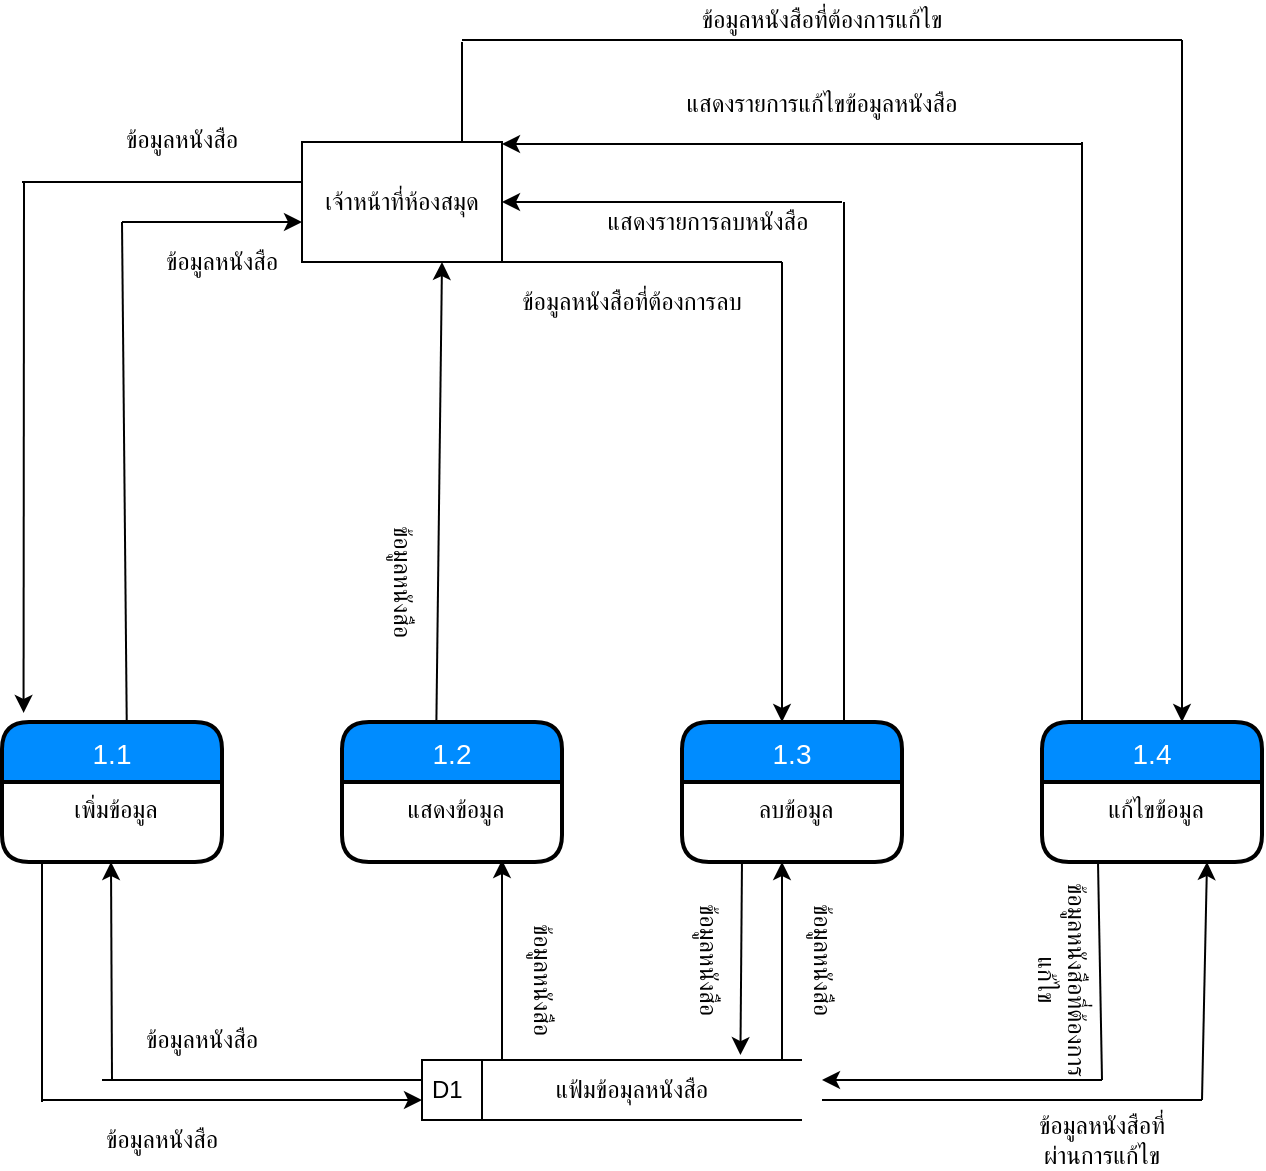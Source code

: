<mxfile version="12.7.1" type="google"><diagram id="fP9hNlB1HewkLErmZfsn" name="Page-1"><mxGraphModel dx="898" dy="1680" grid="1" gridSize="10" guides="1" tooltips="1" connect="1" arrows="1" fold="1" page="1" pageScale="1" pageWidth="827" pageHeight="1169" math="0" shadow="0"><root><mxCell id="0"/><mxCell id="1" parent="0"/><mxCell id="ui6FLsZd7jd9OxsNHjIK-2" value="1.1" style="swimlane;childLayout=stackLayout;horizontal=1;startSize=30;horizontalStack=0;fillColor=#008cff;fontColor=#FFFFFF;rounded=1;fontSize=14;fontStyle=0;strokeWidth=2;resizeParent=0;resizeLast=1;shadow=0;dashed=0;align=center;" vertex="1" parent="1"><mxGeometry x="60" y="301" width="110" height="70" as="geometry"/></mxCell><mxCell id="ui6FLsZd7jd9OxsNHjIK-3" value="เพิ่มข้อมูล" style="align=center;strokeColor=none;fillColor=none;spacingLeft=4;fontSize=12;verticalAlign=top;resizable=0;rotatable=0;part=1;" vertex="1" parent="ui6FLsZd7jd9OxsNHjIK-2"><mxGeometry y="30" width="110" height="40" as="geometry"/></mxCell><mxCell id="ui6FLsZd7jd9OxsNHjIK-11" value="1.2" style="swimlane;childLayout=stackLayout;horizontal=1;startSize=30;horizontalStack=0;fillColor=#008cff;fontColor=#FFFFFF;rounded=1;fontSize=14;fontStyle=0;strokeWidth=2;resizeParent=0;resizeLast=1;shadow=0;dashed=0;align=center;" vertex="1" parent="1"><mxGeometry x="230" y="301" width="110" height="70" as="geometry"/></mxCell><mxCell id="ui6FLsZd7jd9OxsNHjIK-12" value="แสดงข้อมูล" style="align=center;strokeColor=none;fillColor=none;spacingLeft=4;fontSize=12;verticalAlign=top;resizable=0;rotatable=0;part=1;" vertex="1" parent="ui6FLsZd7jd9OxsNHjIK-11"><mxGeometry y="30" width="110" height="40" as="geometry"/></mxCell><mxCell id="ui6FLsZd7jd9OxsNHjIK-13" value="1.3" style="swimlane;childLayout=stackLayout;horizontal=1;startSize=30;horizontalStack=0;fillColor=#008cff;fontColor=#FFFFFF;rounded=1;fontSize=14;fontStyle=0;strokeWidth=2;resizeParent=0;resizeLast=1;shadow=0;dashed=0;align=center;" vertex="1" parent="1"><mxGeometry x="400" y="301" width="110" height="70" as="geometry"/></mxCell><mxCell id="ui6FLsZd7jd9OxsNHjIK-14" value="ลบข้อมูล" style="align=center;strokeColor=none;fillColor=none;spacingLeft=4;fontSize=12;verticalAlign=top;resizable=0;rotatable=0;part=1;" vertex="1" parent="ui6FLsZd7jd9OxsNHjIK-13"><mxGeometry y="30" width="110" height="40" as="geometry"/></mxCell><mxCell id="ui6FLsZd7jd9OxsNHjIK-15" value="1.4" style="swimlane;childLayout=stackLayout;horizontal=1;startSize=30;horizontalStack=0;fillColor=#008cff;fontColor=#FFFFFF;rounded=1;fontSize=14;fontStyle=0;strokeWidth=2;resizeParent=0;resizeLast=1;shadow=0;dashed=0;align=center;" vertex="1" parent="1"><mxGeometry x="580" y="301" width="110" height="70" as="geometry"/></mxCell><mxCell id="ui6FLsZd7jd9OxsNHjIK-16" value="แก้ไขข้อมูล" style="align=center;strokeColor=none;fillColor=none;spacingLeft=4;fontSize=12;verticalAlign=top;resizable=0;rotatable=0;part=1;" vertex="1" parent="ui6FLsZd7jd9OxsNHjIK-15"><mxGeometry y="30" width="110" height="40" as="geometry"/></mxCell><mxCell id="ui6FLsZd7jd9OxsNHjIK-17" value="เจ้าหน้าที่ห้องสมุด" style="rounded=0;whiteSpace=wrap;html=1;align=center;" vertex="1" parent="1"><mxGeometry x="210" y="11" width="100" height="60" as="geometry"/></mxCell><mxCell id="ui6FLsZd7jd9OxsNHjIK-18" value="" style="endArrow=classic;html=1;entryX=0.098;entryY=-0.065;entryDx=0;entryDy=0;entryPerimeter=0;" edge="1" parent="1" target="ui6FLsZd7jd9OxsNHjIK-2"><mxGeometry width="50" height="50" relative="1" as="geometry"><mxPoint x="71" y="31" as="sourcePoint"/><mxPoint x="70" y="141" as="targetPoint"/></mxGeometry></mxCell><mxCell id="ui6FLsZd7jd9OxsNHjIK-26" value="" style="endArrow=classic;html=1;" edge="1" parent="1"><mxGeometry width="50" height="50" relative="1" as="geometry"><mxPoint x="120" y="51" as="sourcePoint"/><mxPoint x="210" y="51" as="targetPoint"/></mxGeometry></mxCell><mxCell id="ui6FLsZd7jd9OxsNHjIK-28" value="" style="endArrow=none;html=1;" edge="1" parent="1"><mxGeometry width="50" height="50" relative="1" as="geometry"><mxPoint x="70" y="31" as="sourcePoint"/><mxPoint x="210" y="31" as="targetPoint"/></mxGeometry></mxCell><mxCell id="ui6FLsZd7jd9OxsNHjIK-31" value="" style="endArrow=none;html=1;exitX=0.567;exitY=-0.003;exitDx=0;exitDy=0;exitPerimeter=0;" edge="1" parent="1" source="ui6FLsZd7jd9OxsNHjIK-2"><mxGeometry width="50" height="50" relative="1" as="geometry"><mxPoint x="120" y="111" as="sourcePoint"/><mxPoint x="120" y="51" as="targetPoint"/></mxGeometry></mxCell><mxCell id="ui6FLsZd7jd9OxsNHjIK-32" value="ข้อมูลหนังสือ" style="text;html=1;strokeColor=none;fillColor=none;align=center;verticalAlign=middle;whiteSpace=wrap;rounded=0;" vertex="1" parent="1"><mxGeometry x="110" width="80" height="20" as="geometry"/></mxCell><mxCell id="ui6FLsZd7jd9OxsNHjIK-35" value="ข้อมูลหนังสือ" style="text;html=1;strokeColor=none;fillColor=none;align=center;verticalAlign=middle;whiteSpace=wrap;rounded=0;" vertex="1" parent="1"><mxGeometry x="130" y="61" width="80" height="20" as="geometry"/></mxCell><mxCell id="ui6FLsZd7jd9OxsNHjIK-43" value="ข้อมูลหนังสือ" style="text;html=1;strokeColor=none;fillColor=none;align=center;verticalAlign=middle;whiteSpace=wrap;rounded=0;rotation=90;" vertex="1" parent="1"><mxGeometry x="220" y="221" width="80" height="20" as="geometry"/></mxCell><mxCell id="ui6FLsZd7jd9OxsNHjIK-50" value="" style="endArrow=none;html=1;" edge="1" parent="1"><mxGeometry width="50" height="50" relative="1" as="geometry"><mxPoint x="310" y="71" as="sourcePoint"/><mxPoint x="450" y="71" as="targetPoint"/></mxGeometry></mxCell><mxCell id="ui6FLsZd7jd9OxsNHjIK-51" value="" style="endArrow=classic;html=1;" edge="1" parent="1"><mxGeometry width="50" height="50" relative="1" as="geometry"><mxPoint x="450" y="71" as="sourcePoint"/><mxPoint x="450" y="301" as="targetPoint"/></mxGeometry></mxCell><mxCell id="ui6FLsZd7jd9OxsNHjIK-53" value="" style="endArrow=classic;html=1;exitX=0.429;exitY=0.004;exitDx=0;exitDy=0;exitPerimeter=0;" edge="1" parent="1" source="ui6FLsZd7jd9OxsNHjIK-11"><mxGeometry width="50" height="50" relative="1" as="geometry"><mxPoint x="280" y="291" as="sourcePoint"/><mxPoint x="280" y="71" as="targetPoint"/></mxGeometry></mxCell><mxCell id="ui6FLsZd7jd9OxsNHjIK-54" value="ข้อมูลหนังสือที่ต้องการลบ" style="text;html=1;strokeColor=none;fillColor=none;align=center;verticalAlign=middle;whiteSpace=wrap;rounded=0;" vertex="1" parent="1"><mxGeometry x="310" y="81" width="130" height="20" as="geometry"/></mxCell><mxCell id="ui6FLsZd7jd9OxsNHjIK-55" value="" style="endArrow=none;html=1;" edge="1" parent="1"><mxGeometry width="50" height="50" relative="1" as="geometry"><mxPoint x="481" y="301" as="sourcePoint"/><mxPoint x="481" y="41" as="targetPoint"/><Array as="points"><mxPoint x="481" y="291"/></Array></mxGeometry></mxCell><mxCell id="ui6FLsZd7jd9OxsNHjIK-56" value="" style="endArrow=classic;html=1;entryX=1;entryY=0.5;entryDx=0;entryDy=0;" edge="1" parent="1" target="ui6FLsZd7jd9OxsNHjIK-17"><mxGeometry width="50" height="50" relative="1" as="geometry"><mxPoint x="480" y="41" as="sourcePoint"/><mxPoint x="343" y="40.5" as="targetPoint"/></mxGeometry></mxCell><mxCell id="ui6FLsZd7jd9OxsNHjIK-57" value="แสดงรายการลบหนังสือ" style="text;html=1;strokeColor=none;fillColor=none;align=center;verticalAlign=middle;whiteSpace=wrap;rounded=0;rotation=0;" vertex="1" parent="1"><mxGeometry x="348" y="41" width="130" height="20" as="geometry"/></mxCell><mxCell id="ui6FLsZd7jd9OxsNHjIK-60" value="" style="endArrow=none;html=1;" edge="1" parent="1"><mxGeometry width="50" height="50" relative="1" as="geometry"><mxPoint x="600" y="301" as="sourcePoint"/><mxPoint x="600" y="11" as="targetPoint"/></mxGeometry></mxCell><mxCell id="ui6FLsZd7jd9OxsNHjIK-61" value="" style="endArrow=classic;html=1;" edge="1" parent="1"><mxGeometry width="50" height="50" relative="1" as="geometry"><mxPoint x="600" y="12" as="sourcePoint"/><mxPoint x="310" y="12" as="targetPoint"/></mxGeometry></mxCell><mxCell id="ui6FLsZd7jd9OxsNHjIK-63" value="" style="endArrow=none;html=1;" edge="1" parent="1"><mxGeometry width="50" height="50" relative="1" as="geometry"><mxPoint x="290" y="11" as="sourcePoint"/><mxPoint x="290" y="-39" as="targetPoint"/></mxGeometry></mxCell><mxCell id="ui6FLsZd7jd9OxsNHjIK-64" value="" style="endArrow=none;html=1;" edge="1" parent="1"><mxGeometry width="50" height="50" relative="1" as="geometry"><mxPoint x="290" y="-40" as="sourcePoint"/><mxPoint x="650" y="-40" as="targetPoint"/></mxGeometry></mxCell><mxCell id="ui6FLsZd7jd9OxsNHjIK-65" value="" style="endArrow=classic;html=1;" edge="1" parent="1"><mxGeometry width="50" height="50" relative="1" as="geometry"><mxPoint x="650" y="-40" as="sourcePoint"/><mxPoint x="650" y="300.997" as="targetPoint"/></mxGeometry></mxCell><mxCell id="ui6FLsZd7jd9OxsNHjIK-66" value="แสดงรายการแก้ไขข้อมูลหนังสือ" style="text;html=1;strokeColor=none;fillColor=none;align=center;verticalAlign=middle;whiteSpace=wrap;rounded=0;rotation=0;" vertex="1" parent="1"><mxGeometry x="385" y="-18" width="170" height="20" as="geometry"/></mxCell><mxCell id="ui6FLsZd7jd9OxsNHjIK-68" value="ข้อมูลหนังสือที่ต้องการแก้ไข" style="text;html=1;strokeColor=none;fillColor=none;align=center;verticalAlign=middle;whiteSpace=wrap;rounded=0;" vertex="1" parent="1"><mxGeometry x="390" y="-60" width="160" height="20" as="geometry"/></mxCell><mxCell id="ui6FLsZd7jd9OxsNHjIK-69" value="" style="endArrow=none;html=1;" edge="1" parent="1"><mxGeometry width="50" height="50" relative="1" as="geometry"><mxPoint x="80" y="491" as="sourcePoint"/><mxPoint x="80" y="371" as="targetPoint"/></mxGeometry></mxCell><mxCell id="ui6FLsZd7jd9OxsNHjIK-71" value="" style="endArrow=classic;html=1;" edge="1" parent="1"><mxGeometry width="50" height="50" relative="1" as="geometry"><mxPoint x="80" y="490" as="sourcePoint"/><mxPoint x="270" y="490" as="targetPoint"/></mxGeometry></mxCell><mxCell id="ui6FLsZd7jd9OxsNHjIK-73" value="D1" style="html=1;dashed=0;whitespace=wrap;shape=mxgraph.dfd.dataStoreID;align=left;spacingLeft=3;points=[[0,0],[0.5,0],[1,0],[0,0.5],[1,0.5],[0,1],[0.5,1],[1,1]];" vertex="1" parent="1"><mxGeometry x="270" y="470" width="190" height="30" as="geometry"/></mxCell><mxCell id="ui6FLsZd7jd9OxsNHjIK-75" value="" style="endArrow=none;html=1;rounded=0;" edge="1" parent="1"><mxGeometry relative="1" as="geometry"><mxPoint x="110" y="480" as="sourcePoint"/><mxPoint x="270" y="480" as="targetPoint"/></mxGeometry></mxCell><mxCell id="ui6FLsZd7jd9OxsNHjIK-76" value="" style="endArrow=classic;html=1;" edge="1" parent="1"><mxGeometry width="50" height="50" relative="1" as="geometry"><mxPoint x="115" y="480" as="sourcePoint"/><mxPoint x="114.5" y="371" as="targetPoint"/></mxGeometry></mxCell><mxCell id="ui6FLsZd7jd9OxsNHjIK-77" value="ข้อมูลหนังสือ" style="text;html=1;strokeColor=none;fillColor=none;align=center;verticalAlign=middle;whiteSpace=wrap;rounded=0;" vertex="1" parent="1"><mxGeometry x="100" y="500" width="80" height="20" as="geometry"/></mxCell><mxCell id="ui6FLsZd7jd9OxsNHjIK-78" value="ข้อมูลหนังสือ" style="text;html=1;strokeColor=none;fillColor=none;align=center;verticalAlign=middle;whiteSpace=wrap;rounded=0;" vertex="1" parent="1"><mxGeometry x="120" y="450" width="80" height="20" as="geometry"/></mxCell><mxCell id="ui6FLsZd7jd9OxsNHjIK-83" value="" style="endArrow=classic;html=1;" edge="1" parent="1"><mxGeometry width="50" height="50" relative="1" as="geometry"><mxPoint x="310" y="470" as="sourcePoint"/><mxPoint x="310" y="370" as="targetPoint"/></mxGeometry></mxCell><mxCell id="ui6FLsZd7jd9OxsNHjIK-86" value="ข้อมูลหนังสือ" style="text;html=1;strokeColor=none;fillColor=none;align=center;verticalAlign=middle;whiteSpace=wrap;rounded=0;rotation=90;" vertex="1" parent="1"><mxGeometry x="290" y="420" width="80" height="20" as="geometry"/></mxCell><mxCell id="ui6FLsZd7jd9OxsNHjIK-88" value="" style="endArrow=classic;html=1;entryX=0.838;entryY=-0.082;entryDx=0;entryDy=0;entryPerimeter=0;" edge="1" parent="1" target="ui6FLsZd7jd9OxsNHjIK-73"><mxGeometry width="50" height="50" relative="1" as="geometry"><mxPoint x="430" y="370" as="sourcePoint"/><mxPoint x="430" y="450" as="targetPoint"/></mxGeometry></mxCell><mxCell id="ui6FLsZd7jd9OxsNHjIK-89" value="" style="endArrow=classic;html=1;" edge="1" parent="1"><mxGeometry width="50" height="50" relative="1" as="geometry"><mxPoint x="450" y="470" as="sourcePoint"/><mxPoint x="450" y="371" as="targetPoint"/></mxGeometry></mxCell><mxCell id="ui6FLsZd7jd9OxsNHjIK-92" value="ข้อมูลหนังสือ" style="text;html=1;strokeColor=none;fillColor=none;align=center;verticalAlign=middle;whiteSpace=wrap;rounded=0;rotation=90;" vertex="1" parent="1"><mxGeometry x="430" y="410" width="80" height="20" as="geometry"/></mxCell><mxCell id="ui6FLsZd7jd9OxsNHjIK-93" value="ข้อมูลหนังสือ" style="text;html=1;strokeColor=none;fillColor=none;align=center;verticalAlign=middle;whiteSpace=wrap;rounded=0;rotation=90;" vertex="1" parent="1"><mxGeometry x="373" y="410" width="80" height="20" as="geometry"/></mxCell><mxCell id="ui6FLsZd7jd9OxsNHjIK-94" value="" style="endArrow=none;html=1;" edge="1" parent="1"><mxGeometry width="50" height="50" relative="1" as="geometry"><mxPoint x="610" y="480" as="sourcePoint"/><mxPoint x="608" y="371" as="targetPoint"/></mxGeometry></mxCell><mxCell id="ui6FLsZd7jd9OxsNHjIK-95" value="" style="endArrow=classic;html=1;" edge="1" parent="1"><mxGeometry width="50" height="50" relative="1" as="geometry"><mxPoint x="610" y="480" as="sourcePoint"/><mxPoint x="470" y="480" as="targetPoint"/></mxGeometry></mxCell><mxCell id="ui6FLsZd7jd9OxsNHjIK-96" value="" style="endArrow=none;html=1;" edge="1" parent="1"><mxGeometry width="50" height="50" relative="1" as="geometry"><mxPoint x="660" y="490" as="sourcePoint"/><mxPoint x="470" y="490" as="targetPoint"/></mxGeometry></mxCell><mxCell id="ui6FLsZd7jd9OxsNHjIK-97" value="" style="endArrow=classic;html=1;entryX=0.75;entryY=1;entryDx=0;entryDy=0;" edge="1" parent="1" target="ui6FLsZd7jd9OxsNHjIK-16"><mxGeometry width="50" height="50" relative="1" as="geometry"><mxPoint x="660" y="490" as="sourcePoint"/><mxPoint x="663" y="371" as="targetPoint"/></mxGeometry></mxCell><mxCell id="ui6FLsZd7jd9OxsNHjIK-98" value="ข้อมูลหนังสือที่ต้องการแก้ไข" style="text;html=1;strokeColor=none;fillColor=none;align=center;verticalAlign=middle;whiteSpace=wrap;rounded=0;rotation=90;" vertex="1" parent="1"><mxGeometry x="540" y="420" width="100" height="20" as="geometry"/></mxCell><mxCell id="ui6FLsZd7jd9OxsNHjIK-100" value="ข้อมูลหนังสือที่ผ่านการแก้ไข" style="text;html=1;strokeColor=none;fillColor=none;align=center;verticalAlign=middle;whiteSpace=wrap;rounded=0;" vertex="1" parent="1"><mxGeometry x="570" y="500" width="80" height="20" as="geometry"/></mxCell><mxCell id="ui6FLsZd7jd9OxsNHjIK-101" value="แฟ้มข้อมุลหนังสือ" style="text;html=1;strokeColor=none;fillColor=none;align=center;verticalAlign=middle;whiteSpace=wrap;rounded=0;" vertex="1" parent="1"><mxGeometry x="280" y="475" width="190" height="20" as="geometry"/></mxCell></root></mxGraphModel></diagram></mxfile>